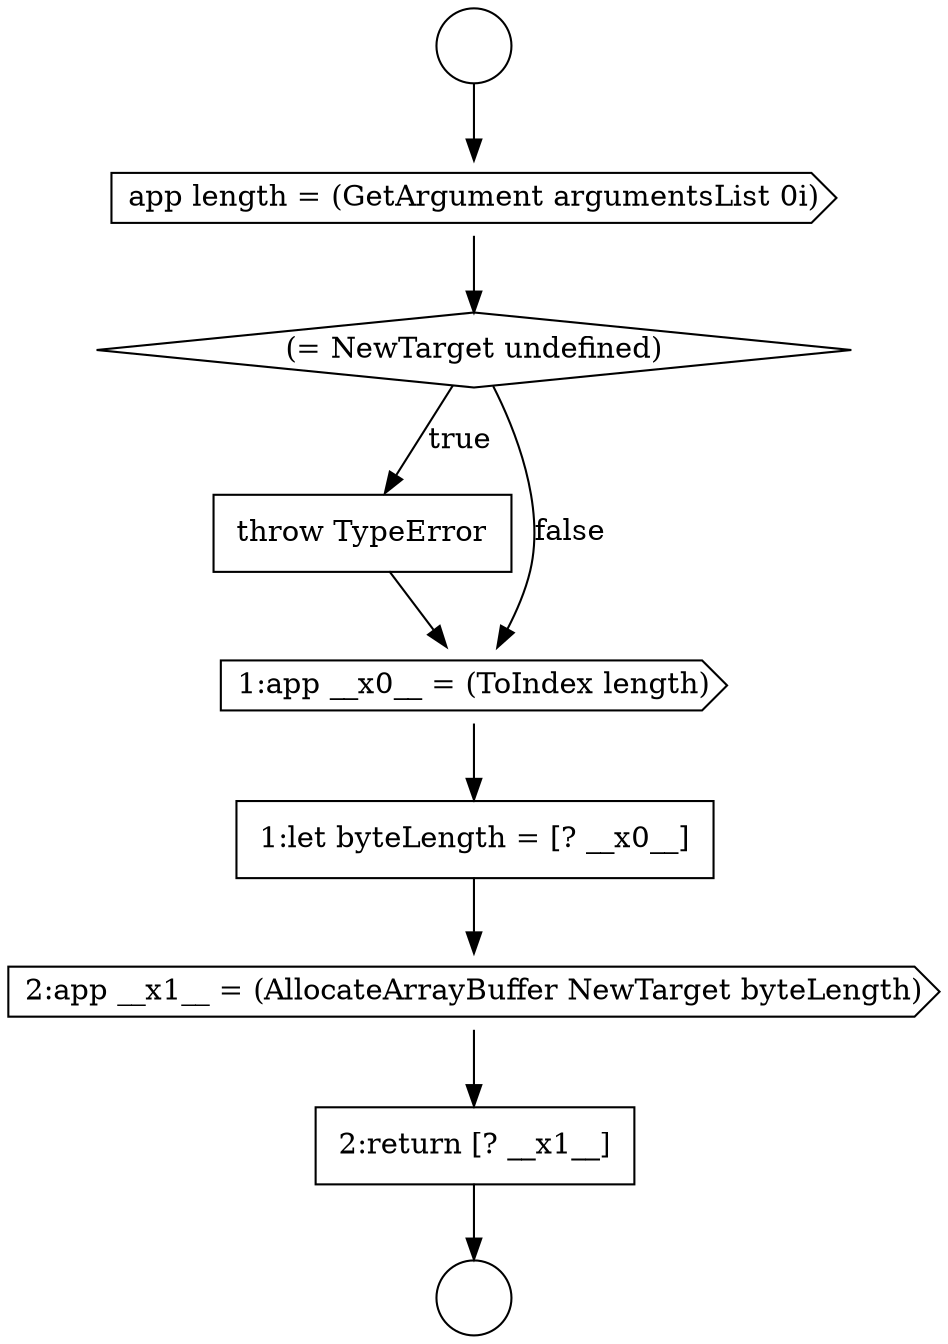 digraph {
  node17607 [shape=none, margin=0, label=<<font color="black">
    <table border="0" cellborder="1" cellspacing="0" cellpadding="10">
      <tr><td align="left">2:return [? __x1__]</td></tr>
    </table>
  </font>> color="black" fillcolor="white" style=filled]
  node17603 [shape=none, margin=0, label=<<font color="black">
    <table border="0" cellborder="1" cellspacing="0" cellpadding="10">
      <tr><td align="left">throw TypeError</td></tr>
    </table>
  </font>> color="black" fillcolor="white" style=filled]
  node17601 [shape=cds, label=<<font color="black">app length = (GetArgument argumentsList 0i)</font>> color="black" fillcolor="white" style=filled]
  node17599 [shape=circle label=" " color="black" fillcolor="white" style=filled]
  node17606 [shape=cds, label=<<font color="black">2:app __x1__ = (AllocateArrayBuffer NewTarget byteLength)</font>> color="black" fillcolor="white" style=filled]
  node17605 [shape=none, margin=0, label=<<font color="black">
    <table border="0" cellborder="1" cellspacing="0" cellpadding="10">
      <tr><td align="left">1:let byteLength = [? __x0__]</td></tr>
    </table>
  </font>> color="black" fillcolor="white" style=filled]
  node17600 [shape=circle label=" " color="black" fillcolor="white" style=filled]
  node17602 [shape=diamond, label=<<font color="black">(= NewTarget undefined)</font>> color="black" fillcolor="white" style=filled]
  node17604 [shape=cds, label=<<font color="black">1:app __x0__ = (ToIndex length)</font>> color="black" fillcolor="white" style=filled]
  node17605 -> node17606 [ color="black"]
  node17604 -> node17605 [ color="black"]
  node17599 -> node17601 [ color="black"]
  node17603 -> node17604 [ color="black"]
  node17606 -> node17607 [ color="black"]
  node17602 -> node17603 [label=<<font color="black">true</font>> color="black"]
  node17602 -> node17604 [label=<<font color="black">false</font>> color="black"]
  node17607 -> node17600 [ color="black"]
  node17601 -> node17602 [ color="black"]
}
